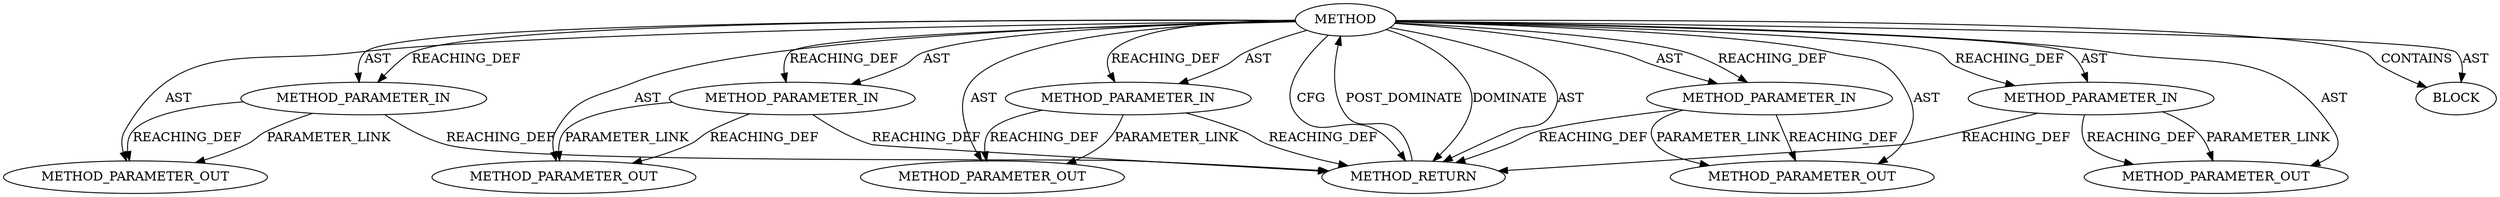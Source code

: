 digraph {
  22294 [label=METHOD_PARAMETER_OUT ORDER=4 CODE="p4" IS_VARIADIC=false TYPE_FULL_NAME="ANY" EVALUATION_STRATEGY="BY_VALUE" INDEX=4 NAME="p4"]
  20725 [label=METHOD_PARAMETER_IN ORDER=3 CODE="p3" IS_VARIADIC=false TYPE_FULL_NAME="ANY" EVALUATION_STRATEGY="BY_VALUE" INDEX=3 NAME="p3"]
  20727 [label=METHOD_PARAMETER_IN ORDER=5 CODE="p5" IS_VARIADIC=false TYPE_FULL_NAME="ANY" EVALUATION_STRATEGY="BY_VALUE" INDEX=5 NAME="p5"]
  22292 [label=METHOD_PARAMETER_OUT ORDER=2 CODE="p2" IS_VARIADIC=false TYPE_FULL_NAME="ANY" EVALUATION_STRATEGY="BY_VALUE" INDEX=2 NAME="p2"]
  20722 [label=METHOD AST_PARENT_TYPE="NAMESPACE_BLOCK" AST_PARENT_FULL_NAME="<global>" ORDER=0 CODE="<empty>" FULL_NAME="sk_msg_clone" IS_EXTERNAL=true FILENAME="<empty>" SIGNATURE="" NAME="sk_msg_clone"]
  22291 [label=METHOD_PARAMETER_OUT ORDER=1 CODE="p1" IS_VARIADIC=false TYPE_FULL_NAME="ANY" EVALUATION_STRATEGY="BY_VALUE" INDEX=1 NAME="p1"]
  20723 [label=METHOD_PARAMETER_IN ORDER=1 CODE="p1" IS_VARIADIC=false TYPE_FULL_NAME="ANY" EVALUATION_STRATEGY="BY_VALUE" INDEX=1 NAME="p1"]
  20726 [label=METHOD_PARAMETER_IN ORDER=4 CODE="p4" IS_VARIADIC=false TYPE_FULL_NAME="ANY" EVALUATION_STRATEGY="BY_VALUE" INDEX=4 NAME="p4"]
  20724 [label=METHOD_PARAMETER_IN ORDER=2 CODE="p2" IS_VARIADIC=false TYPE_FULL_NAME="ANY" EVALUATION_STRATEGY="BY_VALUE" INDEX=2 NAME="p2"]
  22293 [label=METHOD_PARAMETER_OUT ORDER=3 CODE="p3" IS_VARIADIC=false TYPE_FULL_NAME="ANY" EVALUATION_STRATEGY="BY_VALUE" INDEX=3 NAME="p3"]
  20728 [label=BLOCK ORDER=1 ARGUMENT_INDEX=1 CODE="<empty>" TYPE_FULL_NAME="ANY"]
  22295 [label=METHOD_PARAMETER_OUT ORDER=5 CODE="p5" IS_VARIADIC=false TYPE_FULL_NAME="ANY" EVALUATION_STRATEGY="BY_VALUE" INDEX=5 NAME="p5"]
  20729 [label=METHOD_RETURN ORDER=2 CODE="RET" TYPE_FULL_NAME="ANY" EVALUATION_STRATEGY="BY_VALUE"]
  20722 -> 20725 [label=AST ]
  20722 -> 20727 [label=AST ]
  20724 -> 22292 [label=REACHING_DEF VARIABLE="p2"]
  20722 -> 22293 [label=AST ]
  20722 -> 20727 [label=REACHING_DEF VARIABLE=""]
  20723 -> 20729 [label=REACHING_DEF VARIABLE="p1"]
  20722 -> 20723 [label=REACHING_DEF VARIABLE=""]
  20724 -> 20729 [label=REACHING_DEF VARIABLE="p2"]
  20722 -> 22291 [label=AST ]
  20722 -> 20729 [label=CFG ]
  20722 -> 20729 [label=DOMINATE ]
  20725 -> 20729 [label=REACHING_DEF VARIABLE="p3"]
  20722 -> 20729 [label=AST ]
  20726 -> 20729 [label=REACHING_DEF VARIABLE="p4"]
  20729 -> 20722 [label=POST_DOMINATE ]
  20722 -> 20726 [label=REACHING_DEF VARIABLE=""]
  20725 -> 22293 [label=PARAMETER_LINK ]
  20722 -> 20724 [label=AST ]
  20722 -> 20728 [label=AST ]
  20727 -> 22295 [label=PARAMETER_LINK ]
  20727 -> 22295 [label=REACHING_DEF VARIABLE="p5"]
  20722 -> 22292 [label=AST ]
  20722 -> 20728 [label=CONTAINS ]
  20722 -> 20724 [label=REACHING_DEF VARIABLE=""]
  20725 -> 22293 [label=REACHING_DEF VARIABLE="p3"]
  20723 -> 22291 [label=REACHING_DEF VARIABLE="p1"]
  20724 -> 22292 [label=PARAMETER_LINK ]
  20722 -> 22294 [label=AST ]
  20722 -> 20723 [label=AST ]
  20722 -> 22295 [label=AST ]
  20726 -> 22294 [label=PARAMETER_LINK ]
  20726 -> 22294 [label=REACHING_DEF VARIABLE="p4"]
  20723 -> 22291 [label=PARAMETER_LINK ]
  20722 -> 20726 [label=AST ]
  20722 -> 20725 [label=REACHING_DEF VARIABLE=""]
  20727 -> 20729 [label=REACHING_DEF VARIABLE="p5"]
}

